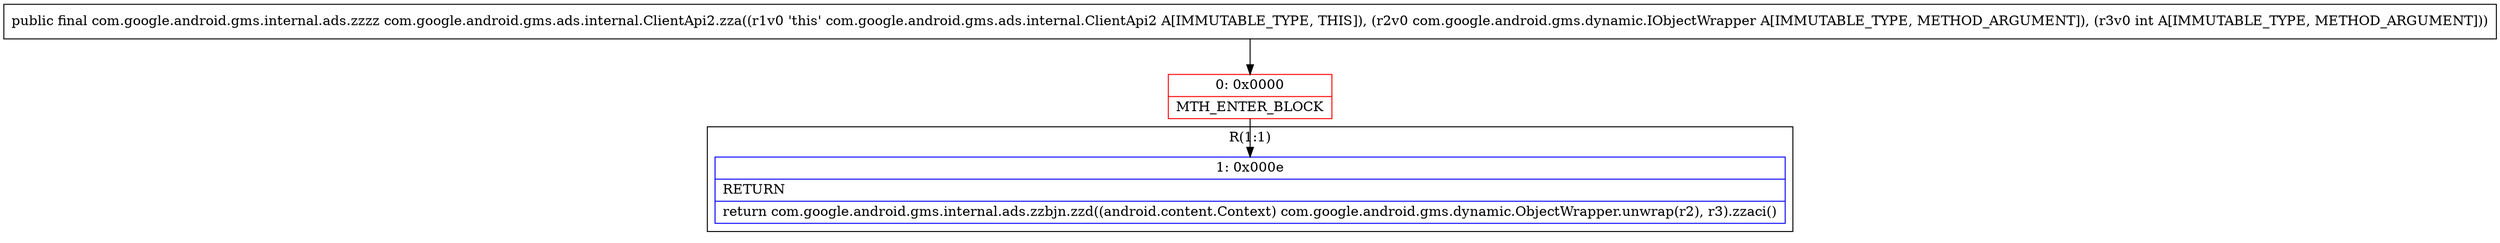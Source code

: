 digraph "CFG forcom.google.android.gms.ads.internal.ClientApi2.zza(Lcom\/google\/android\/gms\/dynamic\/IObjectWrapper;I)Lcom\/google\/android\/gms\/internal\/ads\/zzzz;" {
subgraph cluster_Region_332572822 {
label = "R(1:1)";
node [shape=record,color=blue];
Node_1 [shape=record,label="{1\:\ 0x000e|RETURN\l|return com.google.android.gms.internal.ads.zzbjn.zzd((android.content.Context) com.google.android.gms.dynamic.ObjectWrapper.unwrap(r2), r3).zzaci()\l}"];
}
Node_0 [shape=record,color=red,label="{0\:\ 0x0000|MTH_ENTER_BLOCK\l}"];
MethodNode[shape=record,label="{public final com.google.android.gms.internal.ads.zzzz com.google.android.gms.ads.internal.ClientApi2.zza((r1v0 'this' com.google.android.gms.ads.internal.ClientApi2 A[IMMUTABLE_TYPE, THIS]), (r2v0 com.google.android.gms.dynamic.IObjectWrapper A[IMMUTABLE_TYPE, METHOD_ARGUMENT]), (r3v0 int A[IMMUTABLE_TYPE, METHOD_ARGUMENT])) }"];
MethodNode -> Node_0;
Node_0 -> Node_1;
}

